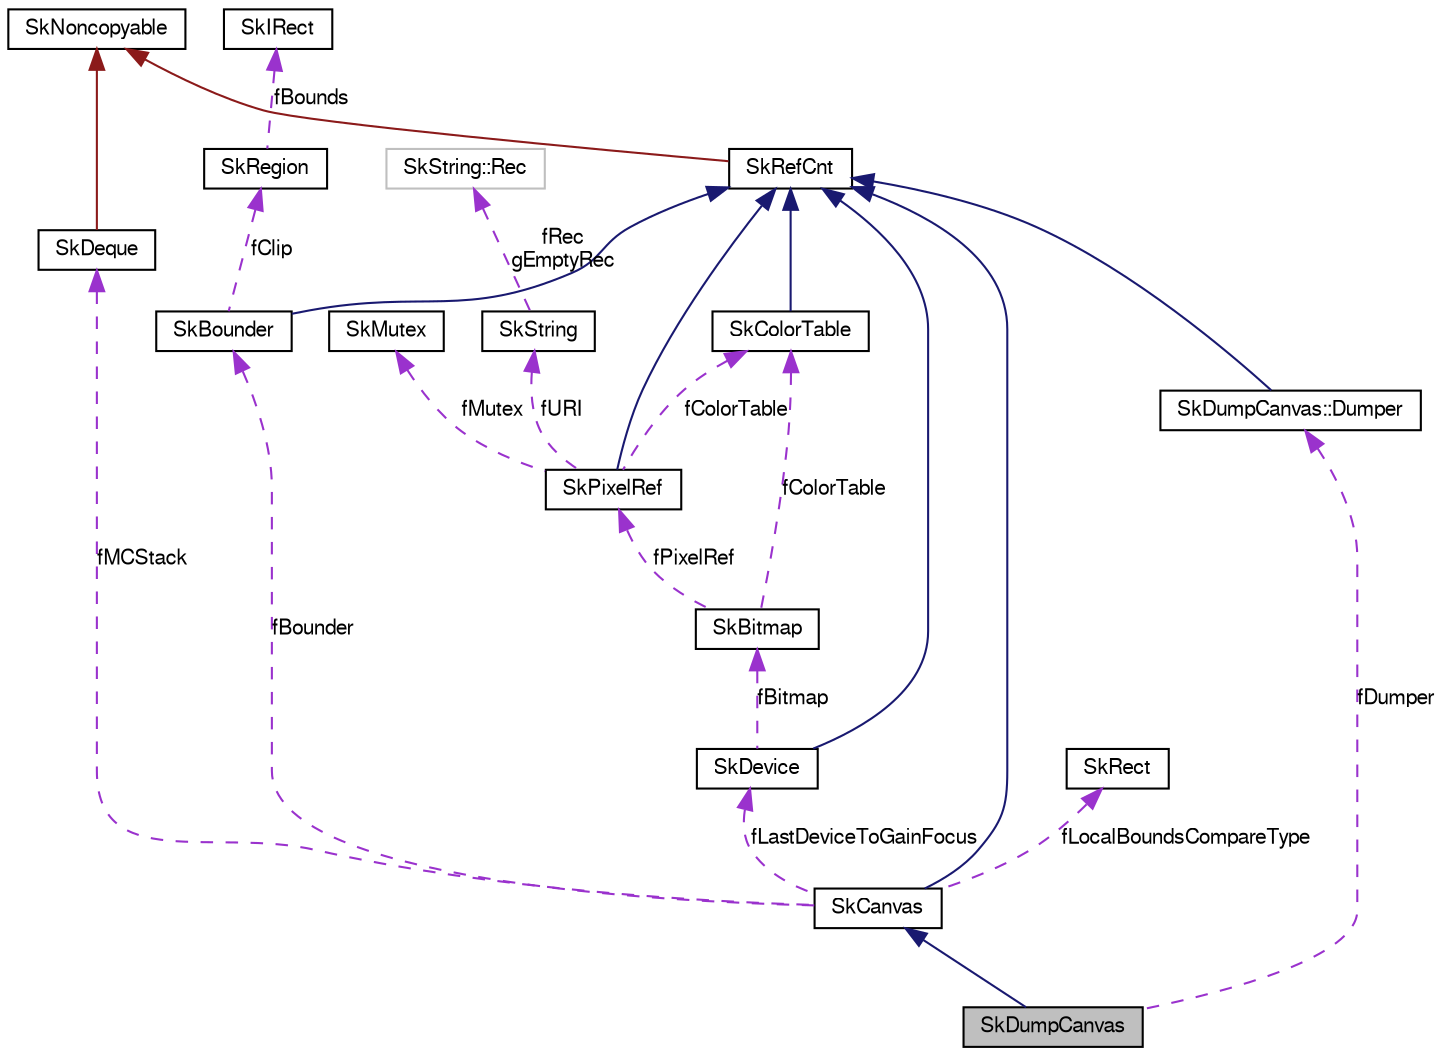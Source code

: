 digraph G
{
  edge [fontname="FreeSans",fontsize="10",labelfontname="FreeSans",labelfontsize="10"];
  node [fontname="FreeSans",fontsize="10",shape=record];
  Node1 [label="SkDumpCanvas",height=0.2,width=0.4,color="black", fillcolor="grey75", style="filled" fontcolor="black"];
  Node2 -> Node1 [dir=back,color="midnightblue",fontsize="10",style="solid",fontname="FreeSans"];
  Node2 [label="SkCanvas",height=0.2,width=0.4,color="black", fillcolor="white", style="filled",URL="$class_sk_canvas.html"];
  Node3 -> Node2 [dir=back,color="midnightblue",fontsize="10",style="solid",fontname="FreeSans"];
  Node3 [label="SkRefCnt",height=0.2,width=0.4,color="black", fillcolor="white", style="filled",URL="$class_sk_ref_cnt.html"];
  Node4 -> Node3 [dir=back,color="firebrick4",fontsize="10",style="solid",fontname="FreeSans"];
  Node4 [label="SkNoncopyable",height=0.2,width=0.4,color="black", fillcolor="white", style="filled",URL="$class_sk_noncopyable.html"];
  Node5 -> Node2 [dir=back,color="darkorchid3",fontsize="10",style="dashed",label="fLastDeviceToGainFocus",fontname="FreeSans"];
  Node5 [label="SkDevice",height=0.2,width=0.4,color="black", fillcolor="white", style="filled",URL="$class_sk_device.html"];
  Node3 -> Node5 [dir=back,color="midnightblue",fontsize="10",style="solid",fontname="FreeSans"];
  Node6 -> Node5 [dir=back,color="darkorchid3",fontsize="10",style="dashed",label="fBitmap",fontname="FreeSans"];
  Node6 [label="SkBitmap",height=0.2,width=0.4,color="black", fillcolor="white", style="filled",URL="$class_sk_bitmap.html"];
  Node7 -> Node6 [dir=back,color="darkorchid3",fontsize="10",style="dashed",label="fColorTable",fontname="FreeSans"];
  Node7 [label="SkColorTable",height=0.2,width=0.4,color="black", fillcolor="white", style="filled",URL="$class_sk_color_table.html"];
  Node3 -> Node7 [dir=back,color="midnightblue",fontsize="10",style="solid",fontname="FreeSans"];
  Node8 -> Node6 [dir=back,color="darkorchid3",fontsize="10",style="dashed",label="fPixelRef",fontname="FreeSans"];
  Node8 [label="SkPixelRef",height=0.2,width=0.4,color="black", fillcolor="white", style="filled",URL="$class_sk_pixel_ref.html"];
  Node3 -> Node8 [dir=back,color="midnightblue",fontsize="10",style="solid",fontname="FreeSans"];
  Node7 -> Node8 [dir=back,color="darkorchid3",fontsize="10",style="dashed",label="fColorTable",fontname="FreeSans"];
  Node9 -> Node8 [dir=back,color="darkorchid3",fontsize="10",style="dashed",label="fMutex",fontname="FreeSans"];
  Node9 [label="SkMutex",height=0.2,width=0.4,color="black", fillcolor="white", style="filled",URL="$class_sk_mutex.html"];
  Node10 -> Node8 [dir=back,color="darkorchid3",fontsize="10",style="dashed",label="fURI",fontname="FreeSans"];
  Node10 [label="SkString",height=0.2,width=0.4,color="black", fillcolor="white", style="filled",URL="$class_sk_string.html"];
  Node11 -> Node10 [dir=back,color="darkorchid3",fontsize="10",style="dashed",label="fRec\ngEmptyRec",fontname="FreeSans"];
  Node11 [label="SkString::Rec",height=0.2,width=0.4,color="grey75", fillcolor="white", style="filled"];
  Node12 -> Node2 [dir=back,color="darkorchid3",fontsize="10",style="dashed",label="fMCStack",fontname="FreeSans"];
  Node12 [label="SkDeque",height=0.2,width=0.4,color="black", fillcolor="white", style="filled",URL="$class_sk_deque.html"];
  Node4 -> Node12 [dir=back,color="firebrick4",fontsize="10",style="solid",fontname="FreeSans"];
  Node13 -> Node2 [dir=back,color="darkorchid3",fontsize="10",style="dashed",label="fLocalBoundsCompareType",fontname="FreeSans"];
  Node13 [label="SkRect",height=0.2,width=0.4,color="black", fillcolor="white", style="filled",URL="$struct_sk_rect.html"];
  Node14 -> Node2 [dir=back,color="darkorchid3",fontsize="10",style="dashed",label="fBounder",fontname="FreeSans"];
  Node14 [label="SkBounder",height=0.2,width=0.4,color="black", fillcolor="white", style="filled",URL="$class_sk_bounder.html"];
  Node3 -> Node14 [dir=back,color="midnightblue",fontsize="10",style="solid",fontname="FreeSans"];
  Node15 -> Node14 [dir=back,color="darkorchid3",fontsize="10",style="dashed",label="fClip",fontname="FreeSans"];
  Node15 [label="SkRegion",height=0.2,width=0.4,color="black", fillcolor="white", style="filled",URL="$class_sk_region.html"];
  Node16 -> Node15 [dir=back,color="darkorchid3",fontsize="10",style="dashed",label="fBounds",fontname="FreeSans"];
  Node16 [label="SkIRect",height=0.2,width=0.4,color="black", fillcolor="white", style="filled",URL="$struct_sk_i_rect.html"];
  Node17 -> Node1 [dir=back,color="darkorchid3",fontsize="10",style="dashed",label="fDumper",fontname="FreeSans"];
  Node17 [label="SkDumpCanvas::Dumper",height=0.2,width=0.4,color="black", fillcolor="white", style="filled",URL="$class_sk_dump_canvas_1_1_dumper.html"];
  Node3 -> Node17 [dir=back,color="midnightblue",fontsize="10",style="solid",fontname="FreeSans"];
}

